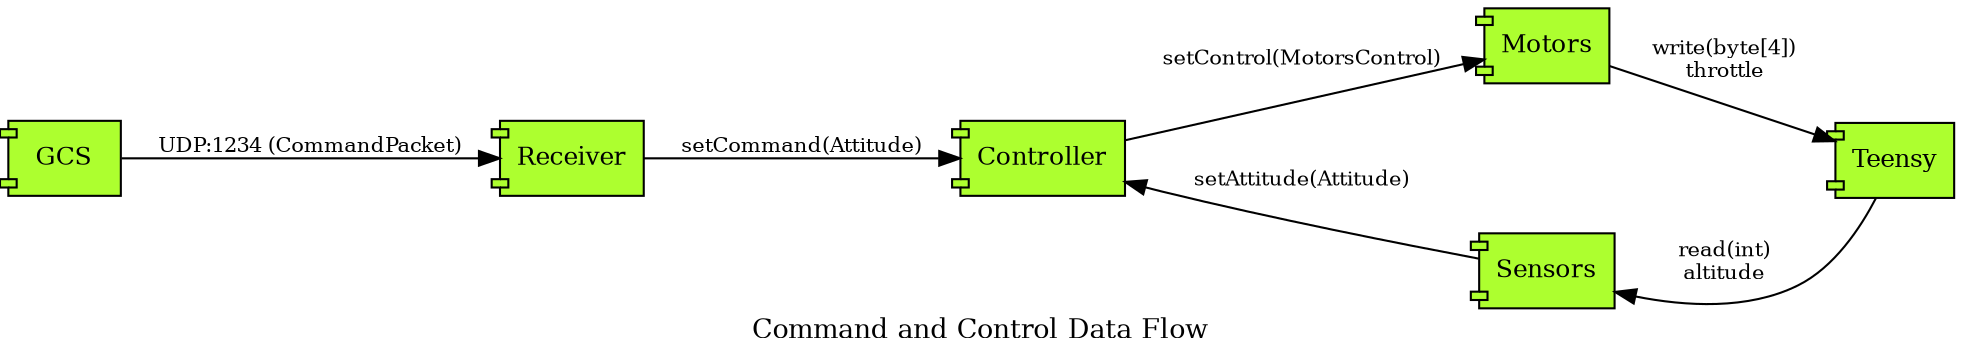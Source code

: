 digraph G {
    // Graph attributes
    rankdir=LR;
    nodesep = 1.0;
    fontsize = 13;
    label = "Command and Control Data Flow";

    // Node attributes
    node [ shape="component", fontsize=12, style=filled, fillcolor=greenyellow ];

    // Edge attributes
    edge [ fontsize=10 ];

    // Graph definition
    GCS -> Receiver [ label="UDP:1234 (CommandPacket)" ];
    Receiver -> Controller [ label = "setCommand(Attitude)" ];
    Controller -> Motors [ label = "setControl(MotorsControl)" ];
    Motors -> Teensy [ label = "write(byte[4])\nthrottle" ];
    Sensors -> Teensy [ label = "read(int)\naltitude", dir=back ];
    Controller -> Sensors [ label = "setAttitude(Attitude)", dir=back ];
}

